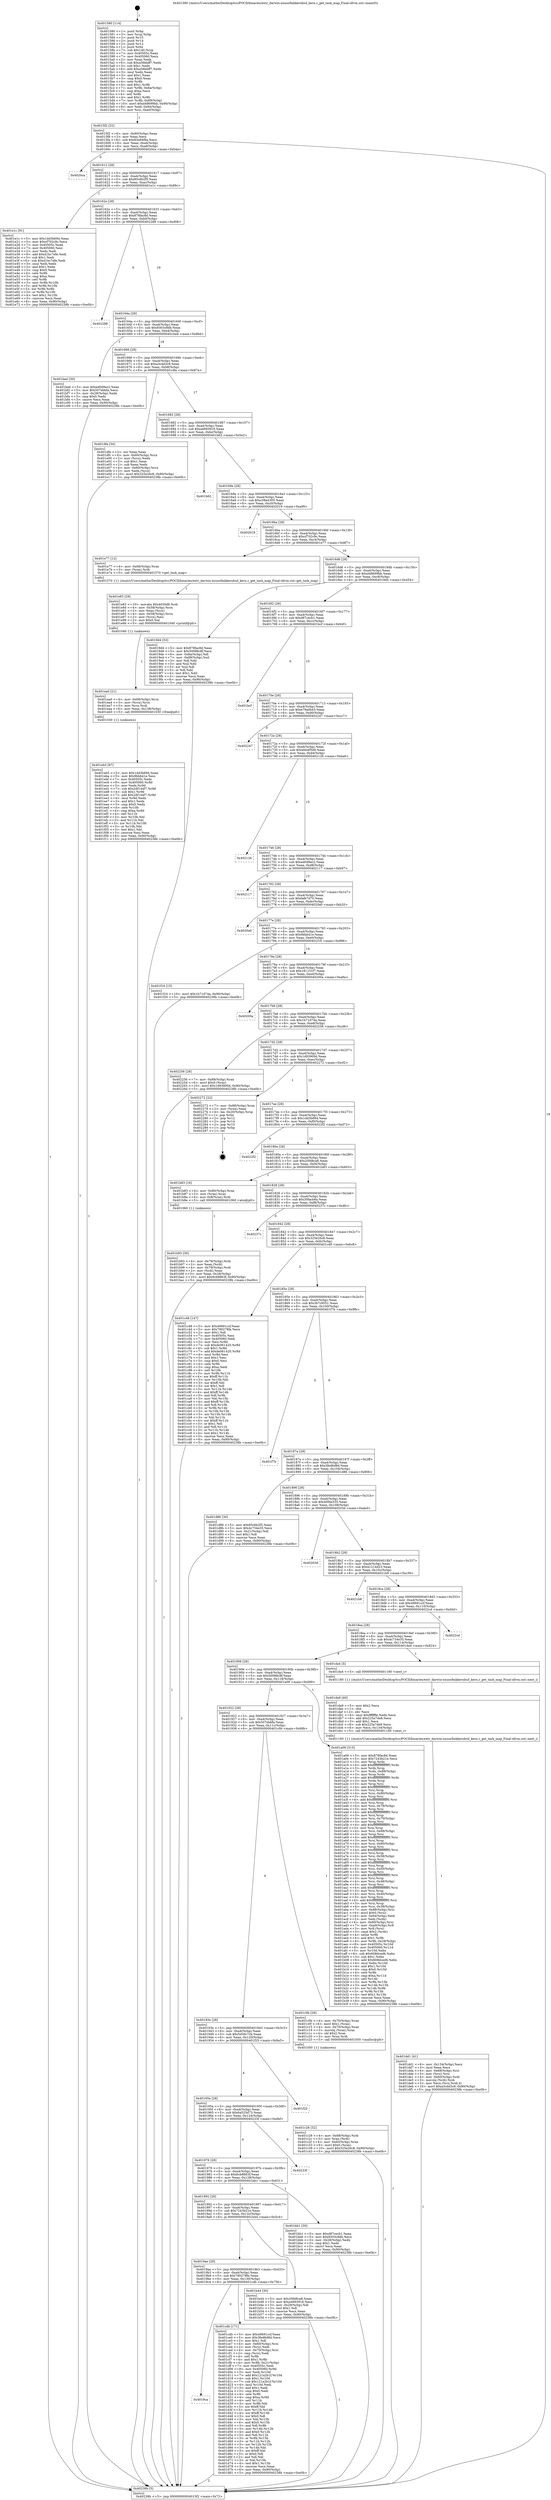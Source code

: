 digraph "0x401580" {
  label = "0x401580 (/mnt/c/Users/mathe/Desktop/tcc/POCII/binaries/extr_darwin-xnuosfmkkernbsd_kern.c_get_task_map_Final-ollvm.out::main(0))"
  labelloc = "t"
  node[shape=record]

  Entry [label="",width=0.3,height=0.3,shape=circle,fillcolor=black,style=filled]
  "0x4015f2" [label="{
     0x4015f2 [32]\l
     | [instrs]\l
     &nbsp;&nbsp;0x4015f2 \<+6\>: mov -0x90(%rbp),%eax\l
     &nbsp;&nbsp;0x4015f8 \<+2\>: mov %eax,%ecx\l
     &nbsp;&nbsp;0x4015fa \<+6\>: sub $0x83a94f0a,%ecx\l
     &nbsp;&nbsp;0x401600 \<+6\>: mov %eax,-0xa4(%rbp)\l
     &nbsp;&nbsp;0x401606 \<+6\>: mov %ecx,-0xa8(%rbp)\l
     &nbsp;&nbsp;0x40160c \<+6\>: je 00000000004020ca \<main+0xb4a\>\l
  }"]
  "0x4020ca" [label="{
     0x4020ca\l
  }", style=dashed]
  "0x401612" [label="{
     0x401612 [28]\l
     | [instrs]\l
     &nbsp;&nbsp;0x401612 \<+5\>: jmp 0000000000401617 \<main+0x97\>\l
     &nbsp;&nbsp;0x401617 \<+6\>: mov -0xa4(%rbp),%eax\l
     &nbsp;&nbsp;0x40161d \<+5\>: sub $0x85c6b2f5,%eax\l
     &nbsp;&nbsp;0x401622 \<+6\>: mov %eax,-0xac(%rbp)\l
     &nbsp;&nbsp;0x401628 \<+6\>: je 0000000000401e1c \<main+0x89c\>\l
  }"]
  Exit [label="",width=0.3,height=0.3,shape=circle,fillcolor=black,style=filled,peripheries=2]
  "0x401e1c" [label="{
     0x401e1c [91]\l
     | [instrs]\l
     &nbsp;&nbsp;0x401e1c \<+5\>: mov $0x1dd3b694,%eax\l
     &nbsp;&nbsp;0x401e21 \<+5\>: mov $0xcf702c9c,%ecx\l
     &nbsp;&nbsp;0x401e26 \<+7\>: mov 0x40505c,%edx\l
     &nbsp;&nbsp;0x401e2d \<+7\>: mov 0x405060,%esi\l
     &nbsp;&nbsp;0x401e34 \<+2\>: mov %edx,%edi\l
     &nbsp;&nbsp;0x401e36 \<+6\>: add $0xd1bc7efe,%edi\l
     &nbsp;&nbsp;0x401e3c \<+3\>: sub $0x1,%edi\l
     &nbsp;&nbsp;0x401e3f \<+6\>: sub $0xd1bc7efe,%edi\l
     &nbsp;&nbsp;0x401e45 \<+3\>: imul %edi,%edx\l
     &nbsp;&nbsp;0x401e48 \<+3\>: and $0x1,%edx\l
     &nbsp;&nbsp;0x401e4b \<+3\>: cmp $0x0,%edx\l
     &nbsp;&nbsp;0x401e4e \<+4\>: sete %r8b\l
     &nbsp;&nbsp;0x401e52 \<+3\>: cmp $0xa,%esi\l
     &nbsp;&nbsp;0x401e55 \<+4\>: setl %r9b\l
     &nbsp;&nbsp;0x401e59 \<+3\>: mov %r8b,%r10b\l
     &nbsp;&nbsp;0x401e5c \<+3\>: and %r9b,%r10b\l
     &nbsp;&nbsp;0x401e5f \<+3\>: xor %r9b,%r8b\l
     &nbsp;&nbsp;0x401e62 \<+3\>: or %r8b,%r10b\l
     &nbsp;&nbsp;0x401e65 \<+4\>: test $0x1,%r10b\l
     &nbsp;&nbsp;0x401e69 \<+3\>: cmovne %ecx,%eax\l
     &nbsp;&nbsp;0x401e6c \<+6\>: mov %eax,-0x90(%rbp)\l
     &nbsp;&nbsp;0x401e72 \<+5\>: jmp 000000000040238b \<main+0xe0b\>\l
  }"]
  "0x40162e" [label="{
     0x40162e [28]\l
     | [instrs]\l
     &nbsp;&nbsp;0x40162e \<+5\>: jmp 0000000000401633 \<main+0xb3\>\l
     &nbsp;&nbsp;0x401633 \<+6\>: mov -0xa4(%rbp),%eax\l
     &nbsp;&nbsp;0x401639 \<+5\>: sub $0x878fac8d,%eax\l
     &nbsp;&nbsp;0x40163e \<+6\>: mov %eax,-0xb0(%rbp)\l
     &nbsp;&nbsp;0x401644 \<+6\>: je 0000000000402288 \<main+0xd08\>\l
  }"]
  "0x401eb5" [label="{
     0x401eb5 [97]\l
     | [instrs]\l
     &nbsp;&nbsp;0x401eb5 \<+5\>: mov $0x1dd3b694,%eax\l
     &nbsp;&nbsp;0x401eba \<+5\>: mov $0x9bbb41e,%esi\l
     &nbsp;&nbsp;0x401ebf \<+7\>: mov 0x40505c,%edx\l
     &nbsp;&nbsp;0x401ec6 \<+8\>: mov 0x405060,%r8d\l
     &nbsp;&nbsp;0x401ece \<+3\>: mov %edx,%r9d\l
     &nbsp;&nbsp;0x401ed1 \<+7\>: sub $0x2df144f7,%r9d\l
     &nbsp;&nbsp;0x401ed8 \<+4\>: sub $0x1,%r9d\l
     &nbsp;&nbsp;0x401edc \<+7\>: add $0x2df144f7,%r9d\l
     &nbsp;&nbsp;0x401ee3 \<+4\>: imul %r9d,%edx\l
     &nbsp;&nbsp;0x401ee7 \<+3\>: and $0x1,%edx\l
     &nbsp;&nbsp;0x401eea \<+3\>: cmp $0x0,%edx\l
     &nbsp;&nbsp;0x401eed \<+4\>: sete %r10b\l
     &nbsp;&nbsp;0x401ef1 \<+4\>: cmp $0xa,%r8d\l
     &nbsp;&nbsp;0x401ef5 \<+4\>: setl %r11b\l
     &nbsp;&nbsp;0x401ef9 \<+3\>: mov %r10b,%bl\l
     &nbsp;&nbsp;0x401efc \<+3\>: and %r11b,%bl\l
     &nbsp;&nbsp;0x401eff \<+3\>: xor %r11b,%r10b\l
     &nbsp;&nbsp;0x401f02 \<+3\>: or %r10b,%bl\l
     &nbsp;&nbsp;0x401f05 \<+3\>: test $0x1,%bl\l
     &nbsp;&nbsp;0x401f08 \<+3\>: cmovne %esi,%eax\l
     &nbsp;&nbsp;0x401f0b \<+6\>: mov %eax,-0x90(%rbp)\l
     &nbsp;&nbsp;0x401f11 \<+5\>: jmp 000000000040238b \<main+0xe0b\>\l
  }"]
  "0x402288" [label="{
     0x402288\l
  }", style=dashed]
  "0x40164a" [label="{
     0x40164a [28]\l
     | [instrs]\l
     &nbsp;&nbsp;0x40164a \<+5\>: jmp 000000000040164f \<main+0xcf\>\l
     &nbsp;&nbsp;0x40164f \<+6\>: mov -0xa4(%rbp),%eax\l
     &nbsp;&nbsp;0x401655 \<+5\>: sub $0x9303c9db,%eax\l
     &nbsp;&nbsp;0x40165a \<+6\>: mov %eax,-0xb4(%rbp)\l
     &nbsp;&nbsp;0x401660 \<+6\>: je 0000000000401bed \<main+0x66d\>\l
  }"]
  "0x401ea0" [label="{
     0x401ea0 [21]\l
     | [instrs]\l
     &nbsp;&nbsp;0x401ea0 \<+4\>: mov -0x68(%rbp),%rcx\l
     &nbsp;&nbsp;0x401ea4 \<+3\>: mov (%rcx),%rcx\l
     &nbsp;&nbsp;0x401ea7 \<+3\>: mov %rcx,%rdi\l
     &nbsp;&nbsp;0x401eaa \<+6\>: mov %eax,-0x138(%rbp)\l
     &nbsp;&nbsp;0x401eb0 \<+5\>: call 0000000000401030 \<free@plt\>\l
     | [calls]\l
     &nbsp;&nbsp;0x401030 \{1\} (unknown)\l
  }"]
  "0x401bed" [label="{
     0x401bed [30]\l
     | [instrs]\l
     &nbsp;&nbsp;0x401bed \<+5\>: mov $0xed0d9ec2,%eax\l
     &nbsp;&nbsp;0x401bf2 \<+5\>: mov $0x507ebbfa,%ecx\l
     &nbsp;&nbsp;0x401bf7 \<+3\>: mov -0x28(%rbp),%edx\l
     &nbsp;&nbsp;0x401bfa \<+3\>: cmp $0x0,%edx\l
     &nbsp;&nbsp;0x401bfd \<+3\>: cmove %ecx,%eax\l
     &nbsp;&nbsp;0x401c00 \<+6\>: mov %eax,-0x90(%rbp)\l
     &nbsp;&nbsp;0x401c06 \<+5\>: jmp 000000000040238b \<main+0xe0b\>\l
  }"]
  "0x401666" [label="{
     0x401666 [28]\l
     | [instrs]\l
     &nbsp;&nbsp;0x401666 \<+5\>: jmp 000000000040166b \<main+0xeb\>\l
     &nbsp;&nbsp;0x40166b \<+6\>: mov -0xa4(%rbp),%eax\l
     &nbsp;&nbsp;0x401671 \<+5\>: sub $0xa3cdd3c9,%eax\l
     &nbsp;&nbsp;0x401676 \<+6\>: mov %eax,-0xb8(%rbp)\l
     &nbsp;&nbsp;0x40167c \<+6\>: je 0000000000401dfa \<main+0x87a\>\l
  }"]
  "0x401e83" [label="{
     0x401e83 [29]\l
     | [instrs]\l
     &nbsp;&nbsp;0x401e83 \<+10\>: movabs $0x4030d6,%rdi\l
     &nbsp;&nbsp;0x401e8d \<+4\>: mov -0x58(%rbp),%rcx\l
     &nbsp;&nbsp;0x401e91 \<+2\>: mov %eax,(%rcx)\l
     &nbsp;&nbsp;0x401e93 \<+4\>: mov -0x58(%rbp),%rcx\l
     &nbsp;&nbsp;0x401e97 \<+2\>: mov (%rcx),%esi\l
     &nbsp;&nbsp;0x401e99 \<+2\>: mov $0x0,%al\l
     &nbsp;&nbsp;0x401e9b \<+5\>: call 0000000000401040 \<printf@plt\>\l
     | [calls]\l
     &nbsp;&nbsp;0x401040 \{1\} (unknown)\l
  }"]
  "0x401dfa" [label="{
     0x401dfa [34]\l
     | [instrs]\l
     &nbsp;&nbsp;0x401dfa \<+2\>: xor %eax,%eax\l
     &nbsp;&nbsp;0x401dfc \<+4\>: mov -0x60(%rbp),%rcx\l
     &nbsp;&nbsp;0x401e00 \<+2\>: mov (%rcx),%edx\l
     &nbsp;&nbsp;0x401e02 \<+3\>: sub $0x1,%eax\l
     &nbsp;&nbsp;0x401e05 \<+2\>: sub %eax,%edx\l
     &nbsp;&nbsp;0x401e07 \<+4\>: mov -0x60(%rbp),%rcx\l
     &nbsp;&nbsp;0x401e0b \<+2\>: mov %edx,(%rcx)\l
     &nbsp;&nbsp;0x401e0d \<+10\>: movl $0x325e26c8,-0x90(%rbp)\l
     &nbsp;&nbsp;0x401e17 \<+5\>: jmp 000000000040238b \<main+0xe0b\>\l
  }"]
  "0x401682" [label="{
     0x401682 [28]\l
     | [instrs]\l
     &nbsp;&nbsp;0x401682 \<+5\>: jmp 0000000000401687 \<main+0x107\>\l
     &nbsp;&nbsp;0x401687 \<+6\>: mov -0xa4(%rbp),%eax\l
     &nbsp;&nbsp;0x40168d \<+5\>: sub $0xa4693916,%eax\l
     &nbsp;&nbsp;0x401692 \<+6\>: mov %eax,-0xbc(%rbp)\l
     &nbsp;&nbsp;0x401698 \<+6\>: je 0000000000401b62 \<main+0x5e2\>\l
  }"]
  "0x401dd1" [label="{
     0x401dd1 [41]\l
     | [instrs]\l
     &nbsp;&nbsp;0x401dd1 \<+6\>: mov -0x134(%rbp),%ecx\l
     &nbsp;&nbsp;0x401dd7 \<+3\>: imul %eax,%ecx\l
     &nbsp;&nbsp;0x401dda \<+4\>: mov -0x68(%rbp),%rsi\l
     &nbsp;&nbsp;0x401dde \<+3\>: mov (%rsi),%rsi\l
     &nbsp;&nbsp;0x401de1 \<+4\>: mov -0x60(%rbp),%rdi\l
     &nbsp;&nbsp;0x401de5 \<+3\>: movslq (%rdi),%rdi\l
     &nbsp;&nbsp;0x401de8 \<+3\>: mov %ecx,(%rsi,%rdi,4)\l
     &nbsp;&nbsp;0x401deb \<+10\>: movl $0xa3cdd3c9,-0x90(%rbp)\l
     &nbsp;&nbsp;0x401df5 \<+5\>: jmp 000000000040238b \<main+0xe0b\>\l
  }"]
  "0x401b62" [label="{
     0x401b62\l
  }", style=dashed]
  "0x40169e" [label="{
     0x40169e [28]\l
     | [instrs]\l
     &nbsp;&nbsp;0x40169e \<+5\>: jmp 00000000004016a3 \<main+0x123\>\l
     &nbsp;&nbsp;0x4016a3 \<+6\>: mov -0xa4(%rbp),%eax\l
     &nbsp;&nbsp;0x4016a9 \<+5\>: sub $0xc58a4305,%eax\l
     &nbsp;&nbsp;0x4016ae \<+6\>: mov %eax,-0xc0(%rbp)\l
     &nbsp;&nbsp;0x4016b4 \<+6\>: je 0000000000402019 \<main+0xa99\>\l
  }"]
  "0x401da9" [label="{
     0x401da9 [40]\l
     | [instrs]\l
     &nbsp;&nbsp;0x401da9 \<+5\>: mov $0x2,%ecx\l
     &nbsp;&nbsp;0x401dae \<+1\>: cltd\l
     &nbsp;&nbsp;0x401daf \<+2\>: idiv %ecx\l
     &nbsp;&nbsp;0x401db1 \<+6\>: imul $0xfffffffe,%edx,%ecx\l
     &nbsp;&nbsp;0x401db7 \<+6\>: add $0x225a7de8,%ecx\l
     &nbsp;&nbsp;0x401dbd \<+3\>: add $0x1,%ecx\l
     &nbsp;&nbsp;0x401dc0 \<+6\>: sub $0x225a7de8,%ecx\l
     &nbsp;&nbsp;0x401dc6 \<+6\>: mov %ecx,-0x134(%rbp)\l
     &nbsp;&nbsp;0x401dcc \<+5\>: call 0000000000401160 \<next_i\>\l
     | [calls]\l
     &nbsp;&nbsp;0x401160 \{1\} (/mnt/c/Users/mathe/Desktop/tcc/POCII/binaries/extr_darwin-xnuosfmkkernbsd_kern.c_get_task_map_Final-ollvm.out::next_i)\l
  }"]
  "0x402019" [label="{
     0x402019\l
  }", style=dashed]
  "0x4016ba" [label="{
     0x4016ba [28]\l
     | [instrs]\l
     &nbsp;&nbsp;0x4016ba \<+5\>: jmp 00000000004016bf \<main+0x13f\>\l
     &nbsp;&nbsp;0x4016bf \<+6\>: mov -0xa4(%rbp),%eax\l
     &nbsp;&nbsp;0x4016c5 \<+5\>: sub $0xcf702c9c,%eax\l
     &nbsp;&nbsp;0x4016ca \<+6\>: mov %eax,-0xc4(%rbp)\l
     &nbsp;&nbsp;0x4016d0 \<+6\>: je 0000000000401e77 \<main+0x8f7\>\l
  }"]
  "0x4019ca" [label="{
     0x4019ca\l
  }", style=dashed]
  "0x401e77" [label="{
     0x401e77 [12]\l
     | [instrs]\l
     &nbsp;&nbsp;0x401e77 \<+4\>: mov -0x68(%rbp),%rax\l
     &nbsp;&nbsp;0x401e7b \<+3\>: mov (%rax),%rdi\l
     &nbsp;&nbsp;0x401e7e \<+5\>: call 0000000000401570 \<get_task_map\>\l
     | [calls]\l
     &nbsp;&nbsp;0x401570 \{1\} (/mnt/c/Users/mathe/Desktop/tcc/POCII/binaries/extr_darwin-xnuosfmkkernbsd_kern.c_get_task_map_Final-ollvm.out::get_task_map)\l
  }"]
  "0x4016d6" [label="{
     0x4016d6 [28]\l
     | [instrs]\l
     &nbsp;&nbsp;0x4016d6 \<+5\>: jmp 00000000004016db \<main+0x15b\>\l
     &nbsp;&nbsp;0x4016db \<+6\>: mov -0xa4(%rbp),%eax\l
     &nbsp;&nbsp;0x4016e1 \<+5\>: sub $0xd48699bb,%eax\l
     &nbsp;&nbsp;0x4016e6 \<+6\>: mov %eax,-0xc8(%rbp)\l
     &nbsp;&nbsp;0x4016ec \<+6\>: je 00000000004019d4 \<main+0x454\>\l
  }"]
  "0x401cdb" [label="{
     0x401cdb [171]\l
     | [instrs]\l
     &nbsp;&nbsp;0x401cdb \<+5\>: mov $0x49691ccf,%eax\l
     &nbsp;&nbsp;0x401ce0 \<+5\>: mov $0x3fed6d8d,%ecx\l
     &nbsp;&nbsp;0x401ce5 \<+2\>: mov $0x1,%dl\l
     &nbsp;&nbsp;0x401ce7 \<+4\>: mov -0x60(%rbp),%rsi\l
     &nbsp;&nbsp;0x401ceb \<+2\>: mov (%rsi),%edi\l
     &nbsp;&nbsp;0x401ced \<+4\>: mov -0x70(%rbp),%rsi\l
     &nbsp;&nbsp;0x401cf1 \<+2\>: cmp (%rsi),%edi\l
     &nbsp;&nbsp;0x401cf3 \<+4\>: setl %r8b\l
     &nbsp;&nbsp;0x401cf7 \<+4\>: and $0x1,%r8b\l
     &nbsp;&nbsp;0x401cfb \<+4\>: mov %r8b,-0x21(%rbp)\l
     &nbsp;&nbsp;0x401cff \<+7\>: mov 0x40505c,%edi\l
     &nbsp;&nbsp;0x401d06 \<+8\>: mov 0x405060,%r9d\l
     &nbsp;&nbsp;0x401d0e \<+3\>: mov %edi,%r10d\l
     &nbsp;&nbsp;0x401d11 \<+7\>: add $0x121a2b1f,%r10d\l
     &nbsp;&nbsp;0x401d18 \<+4\>: sub $0x1,%r10d\l
     &nbsp;&nbsp;0x401d1c \<+7\>: sub $0x121a2b1f,%r10d\l
     &nbsp;&nbsp;0x401d23 \<+4\>: imul %r10d,%edi\l
     &nbsp;&nbsp;0x401d27 \<+3\>: and $0x1,%edi\l
     &nbsp;&nbsp;0x401d2a \<+3\>: cmp $0x0,%edi\l
     &nbsp;&nbsp;0x401d2d \<+4\>: sete %r8b\l
     &nbsp;&nbsp;0x401d31 \<+4\>: cmp $0xa,%r9d\l
     &nbsp;&nbsp;0x401d35 \<+4\>: setl %r11b\l
     &nbsp;&nbsp;0x401d39 \<+3\>: mov %r8b,%bl\l
     &nbsp;&nbsp;0x401d3c \<+3\>: xor $0xff,%bl\l
     &nbsp;&nbsp;0x401d3f \<+3\>: mov %r11b,%r14b\l
     &nbsp;&nbsp;0x401d42 \<+4\>: xor $0xff,%r14b\l
     &nbsp;&nbsp;0x401d46 \<+3\>: xor $0x0,%dl\l
     &nbsp;&nbsp;0x401d49 \<+3\>: mov %bl,%r15b\l
     &nbsp;&nbsp;0x401d4c \<+4\>: and $0x0,%r15b\l
     &nbsp;&nbsp;0x401d50 \<+3\>: and %dl,%r8b\l
     &nbsp;&nbsp;0x401d53 \<+3\>: mov %r14b,%r12b\l
     &nbsp;&nbsp;0x401d56 \<+4\>: and $0x0,%r12b\l
     &nbsp;&nbsp;0x401d5a \<+3\>: and %dl,%r11b\l
     &nbsp;&nbsp;0x401d5d \<+3\>: or %r8b,%r15b\l
     &nbsp;&nbsp;0x401d60 \<+3\>: or %r11b,%r12b\l
     &nbsp;&nbsp;0x401d63 \<+3\>: xor %r12b,%r15b\l
     &nbsp;&nbsp;0x401d66 \<+3\>: or %r14b,%bl\l
     &nbsp;&nbsp;0x401d69 \<+3\>: xor $0xff,%bl\l
     &nbsp;&nbsp;0x401d6c \<+3\>: or $0x0,%dl\l
     &nbsp;&nbsp;0x401d6f \<+2\>: and %dl,%bl\l
     &nbsp;&nbsp;0x401d71 \<+3\>: or %bl,%r15b\l
     &nbsp;&nbsp;0x401d74 \<+4\>: test $0x1,%r15b\l
     &nbsp;&nbsp;0x401d78 \<+3\>: cmovne %ecx,%eax\l
     &nbsp;&nbsp;0x401d7b \<+6\>: mov %eax,-0x90(%rbp)\l
     &nbsp;&nbsp;0x401d81 \<+5\>: jmp 000000000040238b \<main+0xe0b\>\l
  }"]
  "0x4019d4" [label="{
     0x4019d4 [53]\l
     | [instrs]\l
     &nbsp;&nbsp;0x4019d4 \<+5\>: mov $0x878fac8d,%eax\l
     &nbsp;&nbsp;0x4019d9 \<+5\>: mov $0x50088c8f,%ecx\l
     &nbsp;&nbsp;0x4019de \<+6\>: mov -0x8a(%rbp),%dl\l
     &nbsp;&nbsp;0x4019e4 \<+7\>: mov -0x89(%rbp),%sil\l
     &nbsp;&nbsp;0x4019eb \<+3\>: mov %dl,%dil\l
     &nbsp;&nbsp;0x4019ee \<+3\>: and %sil,%dil\l
     &nbsp;&nbsp;0x4019f1 \<+3\>: xor %sil,%dl\l
     &nbsp;&nbsp;0x4019f4 \<+3\>: or %dl,%dil\l
     &nbsp;&nbsp;0x4019f7 \<+4\>: test $0x1,%dil\l
     &nbsp;&nbsp;0x4019fb \<+3\>: cmovne %ecx,%eax\l
     &nbsp;&nbsp;0x4019fe \<+6\>: mov %eax,-0x90(%rbp)\l
     &nbsp;&nbsp;0x401a04 \<+5\>: jmp 000000000040238b \<main+0xe0b\>\l
  }"]
  "0x4016f2" [label="{
     0x4016f2 [28]\l
     | [instrs]\l
     &nbsp;&nbsp;0x4016f2 \<+5\>: jmp 00000000004016f7 \<main+0x177\>\l
     &nbsp;&nbsp;0x4016f7 \<+6\>: mov -0xa4(%rbp),%eax\l
     &nbsp;&nbsp;0x4016fd \<+5\>: sub $0xd87cecb1,%eax\l
     &nbsp;&nbsp;0x401702 \<+6\>: mov %eax,-0xcc(%rbp)\l
     &nbsp;&nbsp;0x401708 \<+6\>: je 0000000000401bcf \<main+0x64f\>\l
  }"]
  "0x40238b" [label="{
     0x40238b [5]\l
     | [instrs]\l
     &nbsp;&nbsp;0x40238b \<+5\>: jmp 00000000004015f2 \<main+0x72\>\l
  }"]
  "0x401580" [label="{
     0x401580 [114]\l
     | [instrs]\l
     &nbsp;&nbsp;0x401580 \<+1\>: push %rbp\l
     &nbsp;&nbsp;0x401581 \<+3\>: mov %rsp,%rbp\l
     &nbsp;&nbsp;0x401584 \<+2\>: push %r15\l
     &nbsp;&nbsp;0x401586 \<+2\>: push %r14\l
     &nbsp;&nbsp;0x401588 \<+2\>: push %r12\l
     &nbsp;&nbsp;0x40158a \<+1\>: push %rbx\l
     &nbsp;&nbsp;0x40158b \<+7\>: sub $0x140,%rsp\l
     &nbsp;&nbsp;0x401592 \<+7\>: mov 0x40505c,%eax\l
     &nbsp;&nbsp;0x401599 \<+7\>: mov 0x405060,%ecx\l
     &nbsp;&nbsp;0x4015a0 \<+2\>: mov %eax,%edx\l
     &nbsp;&nbsp;0x4015a2 \<+6\>: sub $0xa56bbff7,%edx\l
     &nbsp;&nbsp;0x4015a8 \<+3\>: sub $0x1,%edx\l
     &nbsp;&nbsp;0x4015ab \<+6\>: add $0xa56bbff7,%edx\l
     &nbsp;&nbsp;0x4015b1 \<+3\>: imul %edx,%eax\l
     &nbsp;&nbsp;0x4015b4 \<+3\>: and $0x1,%eax\l
     &nbsp;&nbsp;0x4015b7 \<+3\>: cmp $0x0,%eax\l
     &nbsp;&nbsp;0x4015ba \<+4\>: sete %r8b\l
     &nbsp;&nbsp;0x4015be \<+4\>: and $0x1,%r8b\l
     &nbsp;&nbsp;0x4015c2 \<+7\>: mov %r8b,-0x8a(%rbp)\l
     &nbsp;&nbsp;0x4015c9 \<+3\>: cmp $0xa,%ecx\l
     &nbsp;&nbsp;0x4015cc \<+4\>: setl %r8b\l
     &nbsp;&nbsp;0x4015d0 \<+4\>: and $0x1,%r8b\l
     &nbsp;&nbsp;0x4015d4 \<+7\>: mov %r8b,-0x89(%rbp)\l
     &nbsp;&nbsp;0x4015db \<+10\>: movl $0xd48699bb,-0x90(%rbp)\l
     &nbsp;&nbsp;0x4015e5 \<+6\>: mov %edi,-0x94(%rbp)\l
     &nbsp;&nbsp;0x4015eb \<+7\>: mov %rsi,-0xa0(%rbp)\l
  }"]
  "0x401c28" [label="{
     0x401c28 [32]\l
     | [instrs]\l
     &nbsp;&nbsp;0x401c28 \<+4\>: mov -0x68(%rbp),%rdi\l
     &nbsp;&nbsp;0x401c2c \<+3\>: mov %rax,(%rdi)\l
     &nbsp;&nbsp;0x401c2f \<+4\>: mov -0x60(%rbp),%rax\l
     &nbsp;&nbsp;0x401c33 \<+6\>: movl $0x0,(%rax)\l
     &nbsp;&nbsp;0x401c39 \<+10\>: movl $0x325e26c8,-0x90(%rbp)\l
     &nbsp;&nbsp;0x401c43 \<+5\>: jmp 000000000040238b \<main+0xe0b\>\l
  }"]
  "0x401bcf" [label="{
     0x401bcf\l
  }", style=dashed]
  "0x40170e" [label="{
     0x40170e [28]\l
     | [instrs]\l
     &nbsp;&nbsp;0x40170e \<+5\>: jmp 0000000000401713 \<main+0x193\>\l
     &nbsp;&nbsp;0x401713 \<+6\>: mov -0xa4(%rbp),%eax\l
     &nbsp;&nbsp;0x401719 \<+5\>: sub $0xe79a0b43,%eax\l
     &nbsp;&nbsp;0x40171e \<+6\>: mov %eax,-0xd0(%rbp)\l
     &nbsp;&nbsp;0x401724 \<+6\>: je 0000000000402247 \<main+0xcc7\>\l
  }"]
  "0x401b93" [label="{
     0x401b93 [30]\l
     | [instrs]\l
     &nbsp;&nbsp;0x401b93 \<+4\>: mov -0x78(%rbp),%rdi\l
     &nbsp;&nbsp;0x401b97 \<+2\>: mov %eax,(%rdi)\l
     &nbsp;&nbsp;0x401b99 \<+4\>: mov -0x78(%rbp),%rdi\l
     &nbsp;&nbsp;0x401b9d \<+2\>: mov (%rdi),%eax\l
     &nbsp;&nbsp;0x401b9f \<+3\>: mov %eax,-0x28(%rbp)\l
     &nbsp;&nbsp;0x401ba2 \<+10\>: movl $0x6cb8863f,-0x90(%rbp)\l
     &nbsp;&nbsp;0x401bac \<+5\>: jmp 000000000040238b \<main+0xe0b\>\l
  }"]
  "0x402247" [label="{
     0x402247\l
  }", style=dashed]
  "0x40172a" [label="{
     0x40172a [28]\l
     | [instrs]\l
     &nbsp;&nbsp;0x40172a \<+5\>: jmp 000000000040172f \<main+0x1af\>\l
     &nbsp;&nbsp;0x40172f \<+6\>: mov -0xa4(%rbp),%eax\l
     &nbsp;&nbsp;0x401735 \<+5\>: sub $0xebb4f5d9,%eax\l
     &nbsp;&nbsp;0x40173a \<+6\>: mov %eax,-0xd4(%rbp)\l
     &nbsp;&nbsp;0x401740 \<+6\>: je 0000000000402126 \<main+0xba6\>\l
  }"]
  "0x4019ae" [label="{
     0x4019ae [28]\l
     | [instrs]\l
     &nbsp;&nbsp;0x4019ae \<+5\>: jmp 00000000004019b3 \<main+0x433\>\l
     &nbsp;&nbsp;0x4019b3 \<+6\>: mov -0xa4(%rbp),%eax\l
     &nbsp;&nbsp;0x4019b9 \<+5\>: sub $0x790278fe,%eax\l
     &nbsp;&nbsp;0x4019be \<+6\>: mov %eax,-0x130(%rbp)\l
     &nbsp;&nbsp;0x4019c4 \<+6\>: je 0000000000401cdb \<main+0x75b\>\l
  }"]
  "0x402126" [label="{
     0x402126\l
  }", style=dashed]
  "0x401746" [label="{
     0x401746 [28]\l
     | [instrs]\l
     &nbsp;&nbsp;0x401746 \<+5\>: jmp 000000000040174b \<main+0x1cb\>\l
     &nbsp;&nbsp;0x40174b \<+6\>: mov -0xa4(%rbp),%eax\l
     &nbsp;&nbsp;0x401751 \<+5\>: sub $0xed0d9ec2,%eax\l
     &nbsp;&nbsp;0x401756 \<+6\>: mov %eax,-0xd8(%rbp)\l
     &nbsp;&nbsp;0x40175c \<+6\>: je 0000000000402117 \<main+0xb97\>\l
  }"]
  "0x401b44" [label="{
     0x401b44 [30]\l
     | [instrs]\l
     &nbsp;&nbsp;0x401b44 \<+5\>: mov $0x20fd8ca8,%eax\l
     &nbsp;&nbsp;0x401b49 \<+5\>: mov $0xa4693916,%ecx\l
     &nbsp;&nbsp;0x401b4e \<+3\>: mov -0x29(%rbp),%dl\l
     &nbsp;&nbsp;0x401b51 \<+3\>: test $0x1,%dl\l
     &nbsp;&nbsp;0x401b54 \<+3\>: cmovne %ecx,%eax\l
     &nbsp;&nbsp;0x401b57 \<+6\>: mov %eax,-0x90(%rbp)\l
     &nbsp;&nbsp;0x401b5d \<+5\>: jmp 000000000040238b \<main+0xe0b\>\l
  }"]
  "0x402117" [label="{
     0x402117\l
  }", style=dashed]
  "0x401762" [label="{
     0x401762 [28]\l
     | [instrs]\l
     &nbsp;&nbsp;0x401762 \<+5\>: jmp 0000000000401767 \<main+0x1e7\>\l
     &nbsp;&nbsp;0x401767 \<+6\>: mov -0xa4(%rbp),%eax\l
     &nbsp;&nbsp;0x40176d \<+5\>: sub $0xfafe7d70,%eax\l
     &nbsp;&nbsp;0x401772 \<+6\>: mov %eax,-0xdc(%rbp)\l
     &nbsp;&nbsp;0x401778 \<+6\>: je 00000000004020a0 \<main+0xb20\>\l
  }"]
  "0x401992" [label="{
     0x401992 [28]\l
     | [instrs]\l
     &nbsp;&nbsp;0x401992 \<+5\>: jmp 0000000000401997 \<main+0x417\>\l
     &nbsp;&nbsp;0x401997 \<+6\>: mov -0xa4(%rbp),%eax\l
     &nbsp;&nbsp;0x40199d \<+5\>: sub $0x7243b21e,%eax\l
     &nbsp;&nbsp;0x4019a2 \<+6\>: mov %eax,-0x12c(%rbp)\l
     &nbsp;&nbsp;0x4019a8 \<+6\>: je 0000000000401b44 \<main+0x5c4\>\l
  }"]
  "0x4020a0" [label="{
     0x4020a0\l
  }", style=dashed]
  "0x40177e" [label="{
     0x40177e [28]\l
     | [instrs]\l
     &nbsp;&nbsp;0x40177e \<+5\>: jmp 0000000000401783 \<main+0x203\>\l
     &nbsp;&nbsp;0x401783 \<+6\>: mov -0xa4(%rbp),%eax\l
     &nbsp;&nbsp;0x401789 \<+5\>: sub $0x9bbb41e,%eax\l
     &nbsp;&nbsp;0x40178e \<+6\>: mov %eax,-0xe0(%rbp)\l
     &nbsp;&nbsp;0x401794 \<+6\>: je 0000000000401f16 \<main+0x996\>\l
  }"]
  "0x401bb1" [label="{
     0x401bb1 [30]\l
     | [instrs]\l
     &nbsp;&nbsp;0x401bb1 \<+5\>: mov $0xd87cecb1,%eax\l
     &nbsp;&nbsp;0x401bb6 \<+5\>: mov $0x9303c9db,%ecx\l
     &nbsp;&nbsp;0x401bbb \<+3\>: mov -0x28(%rbp),%edx\l
     &nbsp;&nbsp;0x401bbe \<+3\>: cmp $0x1,%edx\l
     &nbsp;&nbsp;0x401bc1 \<+3\>: cmovl %ecx,%eax\l
     &nbsp;&nbsp;0x401bc4 \<+6\>: mov %eax,-0x90(%rbp)\l
     &nbsp;&nbsp;0x401bca \<+5\>: jmp 000000000040238b \<main+0xe0b\>\l
  }"]
  "0x401f16" [label="{
     0x401f16 [15]\l
     | [instrs]\l
     &nbsp;&nbsp;0x401f16 \<+10\>: movl $0x1b71d74a,-0x90(%rbp)\l
     &nbsp;&nbsp;0x401f20 \<+5\>: jmp 000000000040238b \<main+0xe0b\>\l
  }"]
  "0x40179a" [label="{
     0x40179a [28]\l
     | [instrs]\l
     &nbsp;&nbsp;0x40179a \<+5\>: jmp 000000000040179f \<main+0x21f\>\l
     &nbsp;&nbsp;0x40179f \<+6\>: mov -0xa4(%rbp),%eax\l
     &nbsp;&nbsp;0x4017a5 \<+5\>: sub $0x181151f7,%eax\l
     &nbsp;&nbsp;0x4017aa \<+6\>: mov %eax,-0xe4(%rbp)\l
     &nbsp;&nbsp;0x4017b0 \<+6\>: je 000000000040200a \<main+0xa8a\>\l
  }"]
  "0x401976" [label="{
     0x401976 [28]\l
     | [instrs]\l
     &nbsp;&nbsp;0x401976 \<+5\>: jmp 000000000040197b \<main+0x3fb\>\l
     &nbsp;&nbsp;0x40197b \<+6\>: mov -0xa4(%rbp),%eax\l
     &nbsp;&nbsp;0x401981 \<+5\>: sub $0x6cb8863f,%eax\l
     &nbsp;&nbsp;0x401986 \<+6\>: mov %eax,-0x128(%rbp)\l
     &nbsp;&nbsp;0x40198c \<+6\>: je 0000000000401bb1 \<main+0x631\>\l
  }"]
  "0x40200a" [label="{
     0x40200a\l
  }", style=dashed]
  "0x4017b6" [label="{
     0x4017b6 [28]\l
     | [instrs]\l
     &nbsp;&nbsp;0x4017b6 \<+5\>: jmp 00000000004017bb \<main+0x23b\>\l
     &nbsp;&nbsp;0x4017bb \<+6\>: mov -0xa4(%rbp),%eax\l
     &nbsp;&nbsp;0x4017c1 \<+5\>: sub $0x1b71d74a,%eax\l
     &nbsp;&nbsp;0x4017c6 \<+6\>: mov %eax,-0xe8(%rbp)\l
     &nbsp;&nbsp;0x4017cc \<+6\>: je 0000000000402256 \<main+0xcd6\>\l
  }"]
  "0x40233f" [label="{
     0x40233f\l
  }", style=dashed]
  "0x402256" [label="{
     0x402256 [28]\l
     | [instrs]\l
     &nbsp;&nbsp;0x402256 \<+7\>: mov -0x88(%rbp),%rax\l
     &nbsp;&nbsp;0x40225d \<+6\>: movl $0x0,(%rax)\l
     &nbsp;&nbsp;0x402263 \<+10\>: movl $0x1d93900d,-0x90(%rbp)\l
     &nbsp;&nbsp;0x40226d \<+5\>: jmp 000000000040238b \<main+0xe0b\>\l
  }"]
  "0x4017d2" [label="{
     0x4017d2 [28]\l
     | [instrs]\l
     &nbsp;&nbsp;0x4017d2 \<+5\>: jmp 00000000004017d7 \<main+0x257\>\l
     &nbsp;&nbsp;0x4017d7 \<+6\>: mov -0xa4(%rbp),%eax\l
     &nbsp;&nbsp;0x4017dd \<+5\>: sub $0x1d93900d,%eax\l
     &nbsp;&nbsp;0x4017e2 \<+6\>: mov %eax,-0xec(%rbp)\l
     &nbsp;&nbsp;0x4017e8 \<+6\>: je 0000000000402272 \<main+0xcf2\>\l
  }"]
  "0x40195a" [label="{
     0x40195a [28]\l
     | [instrs]\l
     &nbsp;&nbsp;0x40195a \<+5\>: jmp 000000000040195f \<main+0x3df\>\l
     &nbsp;&nbsp;0x40195f \<+6\>: mov -0xa4(%rbp),%eax\l
     &nbsp;&nbsp;0x401965 \<+5\>: sub $0x6a525d73,%eax\l
     &nbsp;&nbsp;0x40196a \<+6\>: mov %eax,-0x124(%rbp)\l
     &nbsp;&nbsp;0x401970 \<+6\>: je 000000000040233f \<main+0xdbf\>\l
  }"]
  "0x402272" [label="{
     0x402272 [22]\l
     | [instrs]\l
     &nbsp;&nbsp;0x402272 \<+7\>: mov -0x88(%rbp),%rax\l
     &nbsp;&nbsp;0x402279 \<+2\>: mov (%rax),%eax\l
     &nbsp;&nbsp;0x40227b \<+4\>: lea -0x20(%rbp),%rsp\l
     &nbsp;&nbsp;0x40227f \<+1\>: pop %rbx\l
     &nbsp;&nbsp;0x402280 \<+2\>: pop %r12\l
     &nbsp;&nbsp;0x402282 \<+2\>: pop %r14\l
     &nbsp;&nbsp;0x402284 \<+2\>: pop %r15\l
     &nbsp;&nbsp;0x402286 \<+1\>: pop %rbp\l
     &nbsp;&nbsp;0x402287 \<+1\>: ret\l
  }"]
  "0x4017ee" [label="{
     0x4017ee [28]\l
     | [instrs]\l
     &nbsp;&nbsp;0x4017ee \<+5\>: jmp 00000000004017f3 \<main+0x273\>\l
     &nbsp;&nbsp;0x4017f3 \<+6\>: mov -0xa4(%rbp),%eax\l
     &nbsp;&nbsp;0x4017f9 \<+5\>: sub $0x1dd3b694,%eax\l
     &nbsp;&nbsp;0x4017fe \<+6\>: mov %eax,-0xf0(%rbp)\l
     &nbsp;&nbsp;0x401804 \<+6\>: je 00000000004022f2 \<main+0xd72\>\l
  }"]
  "0x401f25" [label="{
     0x401f25\l
  }", style=dashed]
  "0x4022f2" [label="{
     0x4022f2\l
  }", style=dashed]
  "0x40180a" [label="{
     0x40180a [28]\l
     | [instrs]\l
     &nbsp;&nbsp;0x40180a \<+5\>: jmp 000000000040180f \<main+0x28f\>\l
     &nbsp;&nbsp;0x40180f \<+6\>: mov -0xa4(%rbp),%eax\l
     &nbsp;&nbsp;0x401815 \<+5\>: sub $0x20fd8ca8,%eax\l
     &nbsp;&nbsp;0x40181a \<+6\>: mov %eax,-0xf4(%rbp)\l
     &nbsp;&nbsp;0x401820 \<+6\>: je 0000000000401b83 \<main+0x603\>\l
  }"]
  "0x40193e" [label="{
     0x40193e [28]\l
     | [instrs]\l
     &nbsp;&nbsp;0x40193e \<+5\>: jmp 0000000000401943 \<main+0x3c3\>\l
     &nbsp;&nbsp;0x401943 \<+6\>: mov -0xa4(%rbp),%eax\l
     &nbsp;&nbsp;0x401949 \<+5\>: sub $0x5d39c7cb,%eax\l
     &nbsp;&nbsp;0x40194e \<+6\>: mov %eax,-0x120(%rbp)\l
     &nbsp;&nbsp;0x401954 \<+6\>: je 0000000000401f25 \<main+0x9a5\>\l
  }"]
  "0x401b83" [label="{
     0x401b83 [16]\l
     | [instrs]\l
     &nbsp;&nbsp;0x401b83 \<+4\>: mov -0x80(%rbp),%rax\l
     &nbsp;&nbsp;0x401b87 \<+3\>: mov (%rax),%rax\l
     &nbsp;&nbsp;0x401b8a \<+4\>: mov 0x8(%rax),%rdi\l
     &nbsp;&nbsp;0x401b8e \<+5\>: call 0000000000401060 \<atoi@plt\>\l
     | [calls]\l
     &nbsp;&nbsp;0x401060 \{1\} (unknown)\l
  }"]
  "0x401826" [label="{
     0x401826 [28]\l
     | [instrs]\l
     &nbsp;&nbsp;0x401826 \<+5\>: jmp 000000000040182b \<main+0x2ab\>\l
     &nbsp;&nbsp;0x40182b \<+6\>: mov -0xa4(%rbp),%eax\l
     &nbsp;&nbsp;0x401831 \<+5\>: sub $0x30facb6a,%eax\l
     &nbsp;&nbsp;0x401836 \<+6\>: mov %eax,-0xf8(%rbp)\l
     &nbsp;&nbsp;0x40183c \<+6\>: je 000000000040237c \<main+0xdfc\>\l
  }"]
  "0x401c0b" [label="{
     0x401c0b [29]\l
     | [instrs]\l
     &nbsp;&nbsp;0x401c0b \<+4\>: mov -0x70(%rbp),%rax\l
     &nbsp;&nbsp;0x401c0f \<+6\>: movl $0x1,(%rax)\l
     &nbsp;&nbsp;0x401c15 \<+4\>: mov -0x70(%rbp),%rax\l
     &nbsp;&nbsp;0x401c19 \<+3\>: movslq (%rax),%rax\l
     &nbsp;&nbsp;0x401c1c \<+4\>: shl $0x2,%rax\l
     &nbsp;&nbsp;0x401c20 \<+3\>: mov %rax,%rdi\l
     &nbsp;&nbsp;0x401c23 \<+5\>: call 0000000000401050 \<malloc@plt\>\l
     | [calls]\l
     &nbsp;&nbsp;0x401050 \{1\} (unknown)\l
  }"]
  "0x40237c" [label="{
     0x40237c\l
  }", style=dashed]
  "0x401842" [label="{
     0x401842 [28]\l
     | [instrs]\l
     &nbsp;&nbsp;0x401842 \<+5\>: jmp 0000000000401847 \<main+0x2c7\>\l
     &nbsp;&nbsp;0x401847 \<+6\>: mov -0xa4(%rbp),%eax\l
     &nbsp;&nbsp;0x40184d \<+5\>: sub $0x325e26c8,%eax\l
     &nbsp;&nbsp;0x401852 \<+6\>: mov %eax,-0xfc(%rbp)\l
     &nbsp;&nbsp;0x401858 \<+6\>: je 0000000000401c48 \<main+0x6c8\>\l
  }"]
  "0x401922" [label="{
     0x401922 [28]\l
     | [instrs]\l
     &nbsp;&nbsp;0x401922 \<+5\>: jmp 0000000000401927 \<main+0x3a7\>\l
     &nbsp;&nbsp;0x401927 \<+6\>: mov -0xa4(%rbp),%eax\l
     &nbsp;&nbsp;0x40192d \<+5\>: sub $0x507ebbfa,%eax\l
     &nbsp;&nbsp;0x401932 \<+6\>: mov %eax,-0x11c(%rbp)\l
     &nbsp;&nbsp;0x401938 \<+6\>: je 0000000000401c0b \<main+0x68b\>\l
  }"]
  "0x401c48" [label="{
     0x401c48 [147]\l
     | [instrs]\l
     &nbsp;&nbsp;0x401c48 \<+5\>: mov $0x49691ccf,%eax\l
     &nbsp;&nbsp;0x401c4d \<+5\>: mov $0x790278fe,%ecx\l
     &nbsp;&nbsp;0x401c52 \<+2\>: mov $0x1,%dl\l
     &nbsp;&nbsp;0x401c54 \<+7\>: mov 0x40505c,%esi\l
     &nbsp;&nbsp;0x401c5b \<+7\>: mov 0x405060,%edi\l
     &nbsp;&nbsp;0x401c62 \<+3\>: mov %esi,%r8d\l
     &nbsp;&nbsp;0x401c65 \<+7\>: sub $0xde061420,%r8d\l
     &nbsp;&nbsp;0x401c6c \<+4\>: sub $0x1,%r8d\l
     &nbsp;&nbsp;0x401c70 \<+7\>: add $0xde061420,%r8d\l
     &nbsp;&nbsp;0x401c77 \<+4\>: imul %r8d,%esi\l
     &nbsp;&nbsp;0x401c7b \<+3\>: and $0x1,%esi\l
     &nbsp;&nbsp;0x401c7e \<+3\>: cmp $0x0,%esi\l
     &nbsp;&nbsp;0x401c81 \<+4\>: sete %r9b\l
     &nbsp;&nbsp;0x401c85 \<+3\>: cmp $0xa,%edi\l
     &nbsp;&nbsp;0x401c88 \<+4\>: setl %r10b\l
     &nbsp;&nbsp;0x401c8c \<+3\>: mov %r9b,%r11b\l
     &nbsp;&nbsp;0x401c8f \<+4\>: xor $0xff,%r11b\l
     &nbsp;&nbsp;0x401c93 \<+3\>: mov %r10b,%bl\l
     &nbsp;&nbsp;0x401c96 \<+3\>: xor $0xff,%bl\l
     &nbsp;&nbsp;0x401c99 \<+3\>: xor $0x1,%dl\l
     &nbsp;&nbsp;0x401c9c \<+3\>: mov %r11b,%r14b\l
     &nbsp;&nbsp;0x401c9f \<+4\>: and $0xff,%r14b\l
     &nbsp;&nbsp;0x401ca3 \<+3\>: and %dl,%r9b\l
     &nbsp;&nbsp;0x401ca6 \<+3\>: mov %bl,%r15b\l
     &nbsp;&nbsp;0x401ca9 \<+4\>: and $0xff,%r15b\l
     &nbsp;&nbsp;0x401cad \<+3\>: and %dl,%r10b\l
     &nbsp;&nbsp;0x401cb0 \<+3\>: or %r9b,%r14b\l
     &nbsp;&nbsp;0x401cb3 \<+3\>: or %r10b,%r15b\l
     &nbsp;&nbsp;0x401cb6 \<+3\>: xor %r15b,%r14b\l
     &nbsp;&nbsp;0x401cb9 \<+3\>: or %bl,%r11b\l
     &nbsp;&nbsp;0x401cbc \<+4\>: xor $0xff,%r11b\l
     &nbsp;&nbsp;0x401cc0 \<+3\>: or $0x1,%dl\l
     &nbsp;&nbsp;0x401cc3 \<+3\>: and %dl,%r11b\l
     &nbsp;&nbsp;0x401cc6 \<+3\>: or %r11b,%r14b\l
     &nbsp;&nbsp;0x401cc9 \<+4\>: test $0x1,%r14b\l
     &nbsp;&nbsp;0x401ccd \<+3\>: cmovne %ecx,%eax\l
     &nbsp;&nbsp;0x401cd0 \<+6\>: mov %eax,-0x90(%rbp)\l
     &nbsp;&nbsp;0x401cd6 \<+5\>: jmp 000000000040238b \<main+0xe0b\>\l
  }"]
  "0x40185e" [label="{
     0x40185e [28]\l
     | [instrs]\l
     &nbsp;&nbsp;0x40185e \<+5\>: jmp 0000000000401863 \<main+0x2e3\>\l
     &nbsp;&nbsp;0x401863 \<+6\>: mov -0xa4(%rbp),%eax\l
     &nbsp;&nbsp;0x401869 \<+5\>: sub $0x3b7c9551,%eax\l
     &nbsp;&nbsp;0x40186e \<+6\>: mov %eax,-0x100(%rbp)\l
     &nbsp;&nbsp;0x401874 \<+6\>: je 0000000000401f7b \<main+0x9fb\>\l
  }"]
  "0x401a09" [label="{
     0x401a09 [315]\l
     | [instrs]\l
     &nbsp;&nbsp;0x401a09 \<+5\>: mov $0x878fac8d,%eax\l
     &nbsp;&nbsp;0x401a0e \<+5\>: mov $0x7243b21e,%ecx\l
     &nbsp;&nbsp;0x401a13 \<+3\>: mov %rsp,%rdx\l
     &nbsp;&nbsp;0x401a16 \<+4\>: add $0xfffffffffffffff0,%rdx\l
     &nbsp;&nbsp;0x401a1a \<+3\>: mov %rdx,%rsp\l
     &nbsp;&nbsp;0x401a1d \<+7\>: mov %rdx,-0x88(%rbp)\l
     &nbsp;&nbsp;0x401a24 \<+3\>: mov %rsp,%rdx\l
     &nbsp;&nbsp;0x401a27 \<+4\>: add $0xfffffffffffffff0,%rdx\l
     &nbsp;&nbsp;0x401a2b \<+3\>: mov %rdx,%rsp\l
     &nbsp;&nbsp;0x401a2e \<+3\>: mov %rsp,%rsi\l
     &nbsp;&nbsp;0x401a31 \<+4\>: add $0xfffffffffffffff0,%rsi\l
     &nbsp;&nbsp;0x401a35 \<+3\>: mov %rsi,%rsp\l
     &nbsp;&nbsp;0x401a38 \<+4\>: mov %rsi,-0x80(%rbp)\l
     &nbsp;&nbsp;0x401a3c \<+3\>: mov %rsp,%rsi\l
     &nbsp;&nbsp;0x401a3f \<+4\>: add $0xfffffffffffffff0,%rsi\l
     &nbsp;&nbsp;0x401a43 \<+3\>: mov %rsi,%rsp\l
     &nbsp;&nbsp;0x401a46 \<+4\>: mov %rsi,-0x78(%rbp)\l
     &nbsp;&nbsp;0x401a4a \<+3\>: mov %rsp,%rsi\l
     &nbsp;&nbsp;0x401a4d \<+4\>: add $0xfffffffffffffff0,%rsi\l
     &nbsp;&nbsp;0x401a51 \<+3\>: mov %rsi,%rsp\l
     &nbsp;&nbsp;0x401a54 \<+4\>: mov %rsi,-0x70(%rbp)\l
     &nbsp;&nbsp;0x401a58 \<+3\>: mov %rsp,%rsi\l
     &nbsp;&nbsp;0x401a5b \<+4\>: add $0xfffffffffffffff0,%rsi\l
     &nbsp;&nbsp;0x401a5f \<+3\>: mov %rsi,%rsp\l
     &nbsp;&nbsp;0x401a62 \<+4\>: mov %rsi,-0x68(%rbp)\l
     &nbsp;&nbsp;0x401a66 \<+3\>: mov %rsp,%rsi\l
     &nbsp;&nbsp;0x401a69 \<+4\>: add $0xfffffffffffffff0,%rsi\l
     &nbsp;&nbsp;0x401a6d \<+3\>: mov %rsi,%rsp\l
     &nbsp;&nbsp;0x401a70 \<+4\>: mov %rsi,-0x60(%rbp)\l
     &nbsp;&nbsp;0x401a74 \<+3\>: mov %rsp,%rsi\l
     &nbsp;&nbsp;0x401a77 \<+4\>: add $0xfffffffffffffff0,%rsi\l
     &nbsp;&nbsp;0x401a7b \<+3\>: mov %rsi,%rsp\l
     &nbsp;&nbsp;0x401a7e \<+4\>: mov %rsi,-0x58(%rbp)\l
     &nbsp;&nbsp;0x401a82 \<+3\>: mov %rsp,%rsi\l
     &nbsp;&nbsp;0x401a85 \<+4\>: add $0xfffffffffffffff0,%rsi\l
     &nbsp;&nbsp;0x401a89 \<+3\>: mov %rsi,%rsp\l
     &nbsp;&nbsp;0x401a8c \<+4\>: mov %rsi,-0x50(%rbp)\l
     &nbsp;&nbsp;0x401a90 \<+3\>: mov %rsp,%rsi\l
     &nbsp;&nbsp;0x401a93 \<+4\>: add $0xfffffffffffffff0,%rsi\l
     &nbsp;&nbsp;0x401a97 \<+3\>: mov %rsi,%rsp\l
     &nbsp;&nbsp;0x401a9a \<+4\>: mov %rsi,-0x48(%rbp)\l
     &nbsp;&nbsp;0x401a9e \<+3\>: mov %rsp,%rsi\l
     &nbsp;&nbsp;0x401aa1 \<+4\>: add $0xfffffffffffffff0,%rsi\l
     &nbsp;&nbsp;0x401aa5 \<+3\>: mov %rsi,%rsp\l
     &nbsp;&nbsp;0x401aa8 \<+4\>: mov %rsi,-0x40(%rbp)\l
     &nbsp;&nbsp;0x401aac \<+3\>: mov %rsp,%rsi\l
     &nbsp;&nbsp;0x401aaf \<+4\>: add $0xfffffffffffffff0,%rsi\l
     &nbsp;&nbsp;0x401ab3 \<+3\>: mov %rsi,%rsp\l
     &nbsp;&nbsp;0x401ab6 \<+4\>: mov %rsi,-0x38(%rbp)\l
     &nbsp;&nbsp;0x401aba \<+7\>: mov -0x88(%rbp),%rsi\l
     &nbsp;&nbsp;0x401ac1 \<+6\>: movl $0x0,(%rsi)\l
     &nbsp;&nbsp;0x401ac7 \<+6\>: mov -0x94(%rbp),%edi\l
     &nbsp;&nbsp;0x401acd \<+2\>: mov %edi,(%rdx)\l
     &nbsp;&nbsp;0x401acf \<+4\>: mov -0x80(%rbp),%rsi\l
     &nbsp;&nbsp;0x401ad3 \<+7\>: mov -0xa0(%rbp),%r8\l
     &nbsp;&nbsp;0x401ada \<+3\>: mov %r8,(%rsi)\l
     &nbsp;&nbsp;0x401add \<+3\>: cmpl $0x2,(%rdx)\l
     &nbsp;&nbsp;0x401ae0 \<+4\>: setne %r9b\l
     &nbsp;&nbsp;0x401ae4 \<+4\>: and $0x1,%r9b\l
     &nbsp;&nbsp;0x401ae8 \<+4\>: mov %r9b,-0x29(%rbp)\l
     &nbsp;&nbsp;0x401aec \<+8\>: mov 0x40505c,%r10d\l
     &nbsp;&nbsp;0x401af4 \<+8\>: mov 0x405060,%r11d\l
     &nbsp;&nbsp;0x401afc \<+3\>: mov %r10d,%ebx\l
     &nbsp;&nbsp;0x401aff \<+6\>: sub $0x608dced6,%ebx\l
     &nbsp;&nbsp;0x401b05 \<+3\>: sub $0x1,%ebx\l
     &nbsp;&nbsp;0x401b08 \<+6\>: add $0x608dced6,%ebx\l
     &nbsp;&nbsp;0x401b0e \<+4\>: imul %ebx,%r10d\l
     &nbsp;&nbsp;0x401b12 \<+4\>: and $0x1,%r10d\l
     &nbsp;&nbsp;0x401b16 \<+4\>: cmp $0x0,%r10d\l
     &nbsp;&nbsp;0x401b1a \<+4\>: sete %r9b\l
     &nbsp;&nbsp;0x401b1e \<+4\>: cmp $0xa,%r11d\l
     &nbsp;&nbsp;0x401b22 \<+4\>: setl %r14b\l
     &nbsp;&nbsp;0x401b26 \<+3\>: mov %r9b,%r15b\l
     &nbsp;&nbsp;0x401b29 \<+3\>: and %r14b,%r15b\l
     &nbsp;&nbsp;0x401b2c \<+3\>: xor %r14b,%r9b\l
     &nbsp;&nbsp;0x401b2f \<+3\>: or %r9b,%r15b\l
     &nbsp;&nbsp;0x401b32 \<+4\>: test $0x1,%r15b\l
     &nbsp;&nbsp;0x401b36 \<+3\>: cmovne %ecx,%eax\l
     &nbsp;&nbsp;0x401b39 \<+6\>: mov %eax,-0x90(%rbp)\l
     &nbsp;&nbsp;0x401b3f \<+5\>: jmp 000000000040238b \<main+0xe0b\>\l
  }"]
  "0x401f7b" [label="{
     0x401f7b\l
  }", style=dashed]
  "0x40187a" [label="{
     0x40187a [28]\l
     | [instrs]\l
     &nbsp;&nbsp;0x40187a \<+5\>: jmp 000000000040187f \<main+0x2ff\>\l
     &nbsp;&nbsp;0x40187f \<+6\>: mov -0xa4(%rbp),%eax\l
     &nbsp;&nbsp;0x401885 \<+5\>: sub $0x3fed6d8d,%eax\l
     &nbsp;&nbsp;0x40188a \<+6\>: mov %eax,-0x104(%rbp)\l
     &nbsp;&nbsp;0x401890 \<+6\>: je 0000000000401d86 \<main+0x806\>\l
  }"]
  "0x401906" [label="{
     0x401906 [28]\l
     | [instrs]\l
     &nbsp;&nbsp;0x401906 \<+5\>: jmp 000000000040190b \<main+0x38b\>\l
     &nbsp;&nbsp;0x40190b \<+6\>: mov -0xa4(%rbp),%eax\l
     &nbsp;&nbsp;0x401911 \<+5\>: sub $0x50088c8f,%eax\l
     &nbsp;&nbsp;0x401916 \<+6\>: mov %eax,-0x118(%rbp)\l
     &nbsp;&nbsp;0x40191c \<+6\>: je 0000000000401a09 \<main+0x489\>\l
  }"]
  "0x401d86" [label="{
     0x401d86 [30]\l
     | [instrs]\l
     &nbsp;&nbsp;0x401d86 \<+5\>: mov $0x85c6b2f5,%eax\l
     &nbsp;&nbsp;0x401d8b \<+5\>: mov $0x4c734e35,%ecx\l
     &nbsp;&nbsp;0x401d90 \<+3\>: mov -0x21(%rbp),%dl\l
     &nbsp;&nbsp;0x401d93 \<+3\>: test $0x1,%dl\l
     &nbsp;&nbsp;0x401d96 \<+3\>: cmovne %ecx,%eax\l
     &nbsp;&nbsp;0x401d99 \<+6\>: mov %eax,-0x90(%rbp)\l
     &nbsp;&nbsp;0x401d9f \<+5\>: jmp 000000000040238b \<main+0xe0b\>\l
  }"]
  "0x401896" [label="{
     0x401896 [28]\l
     | [instrs]\l
     &nbsp;&nbsp;0x401896 \<+5\>: jmp 000000000040189b \<main+0x31b\>\l
     &nbsp;&nbsp;0x40189b \<+6\>: mov -0xa4(%rbp),%eax\l
     &nbsp;&nbsp;0x4018a1 \<+5\>: sub $0x40fda335,%eax\l
     &nbsp;&nbsp;0x4018a6 \<+6\>: mov %eax,-0x108(%rbp)\l
     &nbsp;&nbsp;0x4018ac \<+6\>: je 000000000040203d \<main+0xabd\>\l
  }"]
  "0x401da4" [label="{
     0x401da4 [5]\l
     | [instrs]\l
     &nbsp;&nbsp;0x401da4 \<+5\>: call 0000000000401160 \<next_i\>\l
     | [calls]\l
     &nbsp;&nbsp;0x401160 \{1\} (/mnt/c/Users/mathe/Desktop/tcc/POCII/binaries/extr_darwin-xnuosfmkkernbsd_kern.c_get_task_map_Final-ollvm.out::next_i)\l
  }"]
  "0x40203d" [label="{
     0x40203d\l
  }", style=dashed]
  "0x4018b2" [label="{
     0x4018b2 [28]\l
     | [instrs]\l
     &nbsp;&nbsp;0x4018b2 \<+5\>: jmp 00000000004018b7 \<main+0x337\>\l
     &nbsp;&nbsp;0x4018b7 \<+6\>: mov -0xa4(%rbp),%eax\l
     &nbsp;&nbsp;0x4018bd \<+5\>: sub $0x41214d23,%eax\l
     &nbsp;&nbsp;0x4018c2 \<+6\>: mov %eax,-0x10c(%rbp)\l
     &nbsp;&nbsp;0x4018c8 \<+6\>: je 00000000004021b9 \<main+0xc39\>\l
  }"]
  "0x4018ea" [label="{
     0x4018ea [28]\l
     | [instrs]\l
     &nbsp;&nbsp;0x4018ea \<+5\>: jmp 00000000004018ef \<main+0x36f\>\l
     &nbsp;&nbsp;0x4018ef \<+6\>: mov -0xa4(%rbp),%eax\l
     &nbsp;&nbsp;0x4018f5 \<+5\>: sub $0x4c734e35,%eax\l
     &nbsp;&nbsp;0x4018fa \<+6\>: mov %eax,-0x114(%rbp)\l
     &nbsp;&nbsp;0x401900 \<+6\>: je 0000000000401da4 \<main+0x824\>\l
  }"]
  "0x4021b9" [label="{
     0x4021b9\l
  }", style=dashed]
  "0x4018ce" [label="{
     0x4018ce [28]\l
     | [instrs]\l
     &nbsp;&nbsp;0x4018ce \<+5\>: jmp 00000000004018d3 \<main+0x353\>\l
     &nbsp;&nbsp;0x4018d3 \<+6\>: mov -0xa4(%rbp),%eax\l
     &nbsp;&nbsp;0x4018d9 \<+5\>: sub $0x49691ccf,%eax\l
     &nbsp;&nbsp;0x4018de \<+6\>: mov %eax,-0x110(%rbp)\l
     &nbsp;&nbsp;0x4018e4 \<+6\>: je 00000000004022cd \<main+0xd4d\>\l
  }"]
  "0x4022cd" [label="{
     0x4022cd\l
  }", style=dashed]
  Entry -> "0x401580" [label=" 1"]
  "0x4015f2" -> "0x4020ca" [label=" 0"]
  "0x4015f2" -> "0x401612" [label=" 20"]
  "0x402272" -> Exit [label=" 1"]
  "0x401612" -> "0x401e1c" [label=" 1"]
  "0x401612" -> "0x40162e" [label=" 19"]
  "0x402256" -> "0x40238b" [label=" 1"]
  "0x40162e" -> "0x402288" [label=" 0"]
  "0x40162e" -> "0x40164a" [label=" 19"]
  "0x401f16" -> "0x40238b" [label=" 1"]
  "0x40164a" -> "0x401bed" [label=" 1"]
  "0x40164a" -> "0x401666" [label=" 18"]
  "0x401eb5" -> "0x40238b" [label=" 1"]
  "0x401666" -> "0x401dfa" [label=" 1"]
  "0x401666" -> "0x401682" [label=" 17"]
  "0x401ea0" -> "0x401eb5" [label=" 1"]
  "0x401682" -> "0x401b62" [label=" 0"]
  "0x401682" -> "0x40169e" [label=" 17"]
  "0x401e83" -> "0x401ea0" [label=" 1"]
  "0x40169e" -> "0x402019" [label=" 0"]
  "0x40169e" -> "0x4016ba" [label=" 17"]
  "0x401e77" -> "0x401e83" [label=" 1"]
  "0x4016ba" -> "0x401e77" [label=" 1"]
  "0x4016ba" -> "0x4016d6" [label=" 16"]
  "0x401e1c" -> "0x40238b" [label=" 1"]
  "0x4016d6" -> "0x4019d4" [label=" 1"]
  "0x4016d6" -> "0x4016f2" [label=" 15"]
  "0x4019d4" -> "0x40238b" [label=" 1"]
  "0x401580" -> "0x4015f2" [label=" 1"]
  "0x40238b" -> "0x4015f2" [label=" 19"]
  "0x401dfa" -> "0x40238b" [label=" 1"]
  "0x4016f2" -> "0x401bcf" [label=" 0"]
  "0x4016f2" -> "0x40170e" [label=" 15"]
  "0x401da9" -> "0x401dd1" [label=" 1"]
  "0x40170e" -> "0x402247" [label=" 0"]
  "0x40170e" -> "0x40172a" [label=" 15"]
  "0x401da4" -> "0x401da9" [label=" 1"]
  "0x40172a" -> "0x402126" [label=" 0"]
  "0x40172a" -> "0x401746" [label=" 15"]
  "0x401d86" -> "0x40238b" [label=" 2"]
  "0x401746" -> "0x402117" [label=" 0"]
  "0x401746" -> "0x401762" [label=" 15"]
  "0x401cdb" -> "0x40238b" [label=" 2"]
  "0x401762" -> "0x4020a0" [label=" 0"]
  "0x401762" -> "0x40177e" [label=" 15"]
  "0x4019ae" -> "0x401cdb" [label=" 2"]
  "0x40177e" -> "0x401f16" [label=" 1"]
  "0x40177e" -> "0x40179a" [label=" 14"]
  "0x401dd1" -> "0x40238b" [label=" 1"]
  "0x40179a" -> "0x40200a" [label=" 0"]
  "0x40179a" -> "0x4017b6" [label=" 14"]
  "0x401c28" -> "0x40238b" [label=" 1"]
  "0x4017b6" -> "0x402256" [label=" 1"]
  "0x4017b6" -> "0x4017d2" [label=" 13"]
  "0x401c0b" -> "0x401c28" [label=" 1"]
  "0x4017d2" -> "0x402272" [label=" 1"]
  "0x4017d2" -> "0x4017ee" [label=" 12"]
  "0x401bb1" -> "0x40238b" [label=" 1"]
  "0x4017ee" -> "0x4022f2" [label=" 0"]
  "0x4017ee" -> "0x40180a" [label=" 12"]
  "0x401b93" -> "0x40238b" [label=" 1"]
  "0x40180a" -> "0x401b83" [label=" 1"]
  "0x40180a" -> "0x401826" [label=" 11"]
  "0x401b44" -> "0x40238b" [label=" 1"]
  "0x401826" -> "0x40237c" [label=" 0"]
  "0x401826" -> "0x401842" [label=" 11"]
  "0x401992" -> "0x4019ae" [label=" 2"]
  "0x401842" -> "0x401c48" [label=" 2"]
  "0x401842" -> "0x40185e" [label=" 9"]
  "0x401976" -> "0x401992" [label=" 3"]
  "0x40185e" -> "0x401f7b" [label=" 0"]
  "0x40185e" -> "0x40187a" [label=" 9"]
  "0x401976" -> "0x401bb1" [label=" 1"]
  "0x40187a" -> "0x401d86" [label=" 2"]
  "0x40187a" -> "0x401896" [label=" 7"]
  "0x40195a" -> "0x401976" [label=" 4"]
  "0x401896" -> "0x40203d" [label=" 0"]
  "0x401896" -> "0x4018b2" [label=" 7"]
  "0x40195a" -> "0x40233f" [label=" 0"]
  "0x4018b2" -> "0x4021b9" [label=" 0"]
  "0x4018b2" -> "0x4018ce" [label=" 7"]
  "0x40193e" -> "0x40195a" [label=" 4"]
  "0x4018ce" -> "0x4022cd" [label=" 0"]
  "0x4018ce" -> "0x4018ea" [label=" 7"]
  "0x401bed" -> "0x40238b" [label=" 1"]
  "0x4018ea" -> "0x401da4" [label=" 1"]
  "0x4018ea" -> "0x401906" [label=" 6"]
  "0x401c48" -> "0x40238b" [label=" 2"]
  "0x401906" -> "0x401a09" [label=" 1"]
  "0x401906" -> "0x401922" [label=" 5"]
  "0x4019ae" -> "0x4019ca" [label=" 0"]
  "0x401a09" -> "0x40238b" [label=" 1"]
  "0x401992" -> "0x401b44" [label=" 1"]
  "0x401922" -> "0x401c0b" [label=" 1"]
  "0x401922" -> "0x40193e" [label=" 4"]
  "0x401b83" -> "0x401b93" [label=" 1"]
  "0x40193e" -> "0x401f25" [label=" 0"]
}
